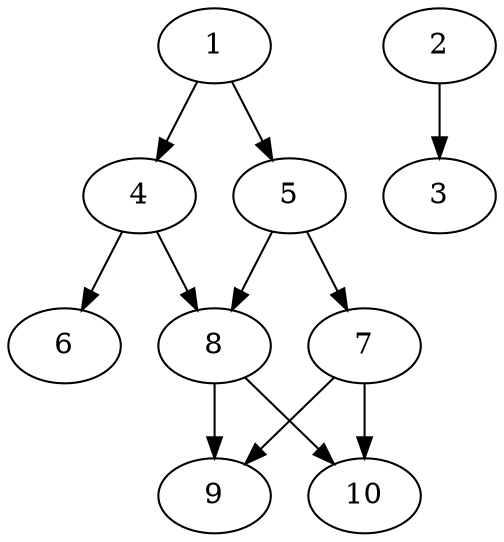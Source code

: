 // DAG automatically generated by daggen at Thu Oct  3 13:58:05 2019
// ./daggen --dot -n 10 --ccr 0.4 --fat 0.5 --regular 0.7 --density 0.5 --mindata 5242880 --maxdata 52428800 
digraph G {
  1 [size="92615680", alpha="0.11", expect_size="37046272"] 
  1 -> 4 [size ="37046272"]
  1 -> 5 [size ="37046272"]
  2 [size="107635200", alpha="0.04", expect_size="43054080"] 
  2 -> 3 [size ="43054080"]
  3 [size="24783360", alpha="0.05", expect_size="9913344"] 
  4 [size="74685440", alpha="0.15", expect_size="29874176"] 
  4 -> 6 [size ="29874176"]
  4 -> 8 [size ="29874176"]
  5 [size="113280000", alpha="0.09", expect_size="45312000"] 
  5 -> 7 [size ="45312000"]
  5 -> 8 [size ="45312000"]
  6 [size="99873280", alpha="0.09", expect_size="39949312"] 
  7 [size="109911040", alpha="0.19", expect_size="43964416"] 
  7 -> 9 [size ="43964416"]
  7 -> 10 [size ="43964416"]
  8 [size="21506560", alpha="0.07", expect_size="8602624"] 
  8 -> 9 [size ="8602624"]
  8 -> 10 [size ="8602624"]
  9 [size="59950080", alpha="0.12", expect_size="23980032"] 
  10 [size="117486080", alpha="0.04", expect_size="46994432"] 
}
